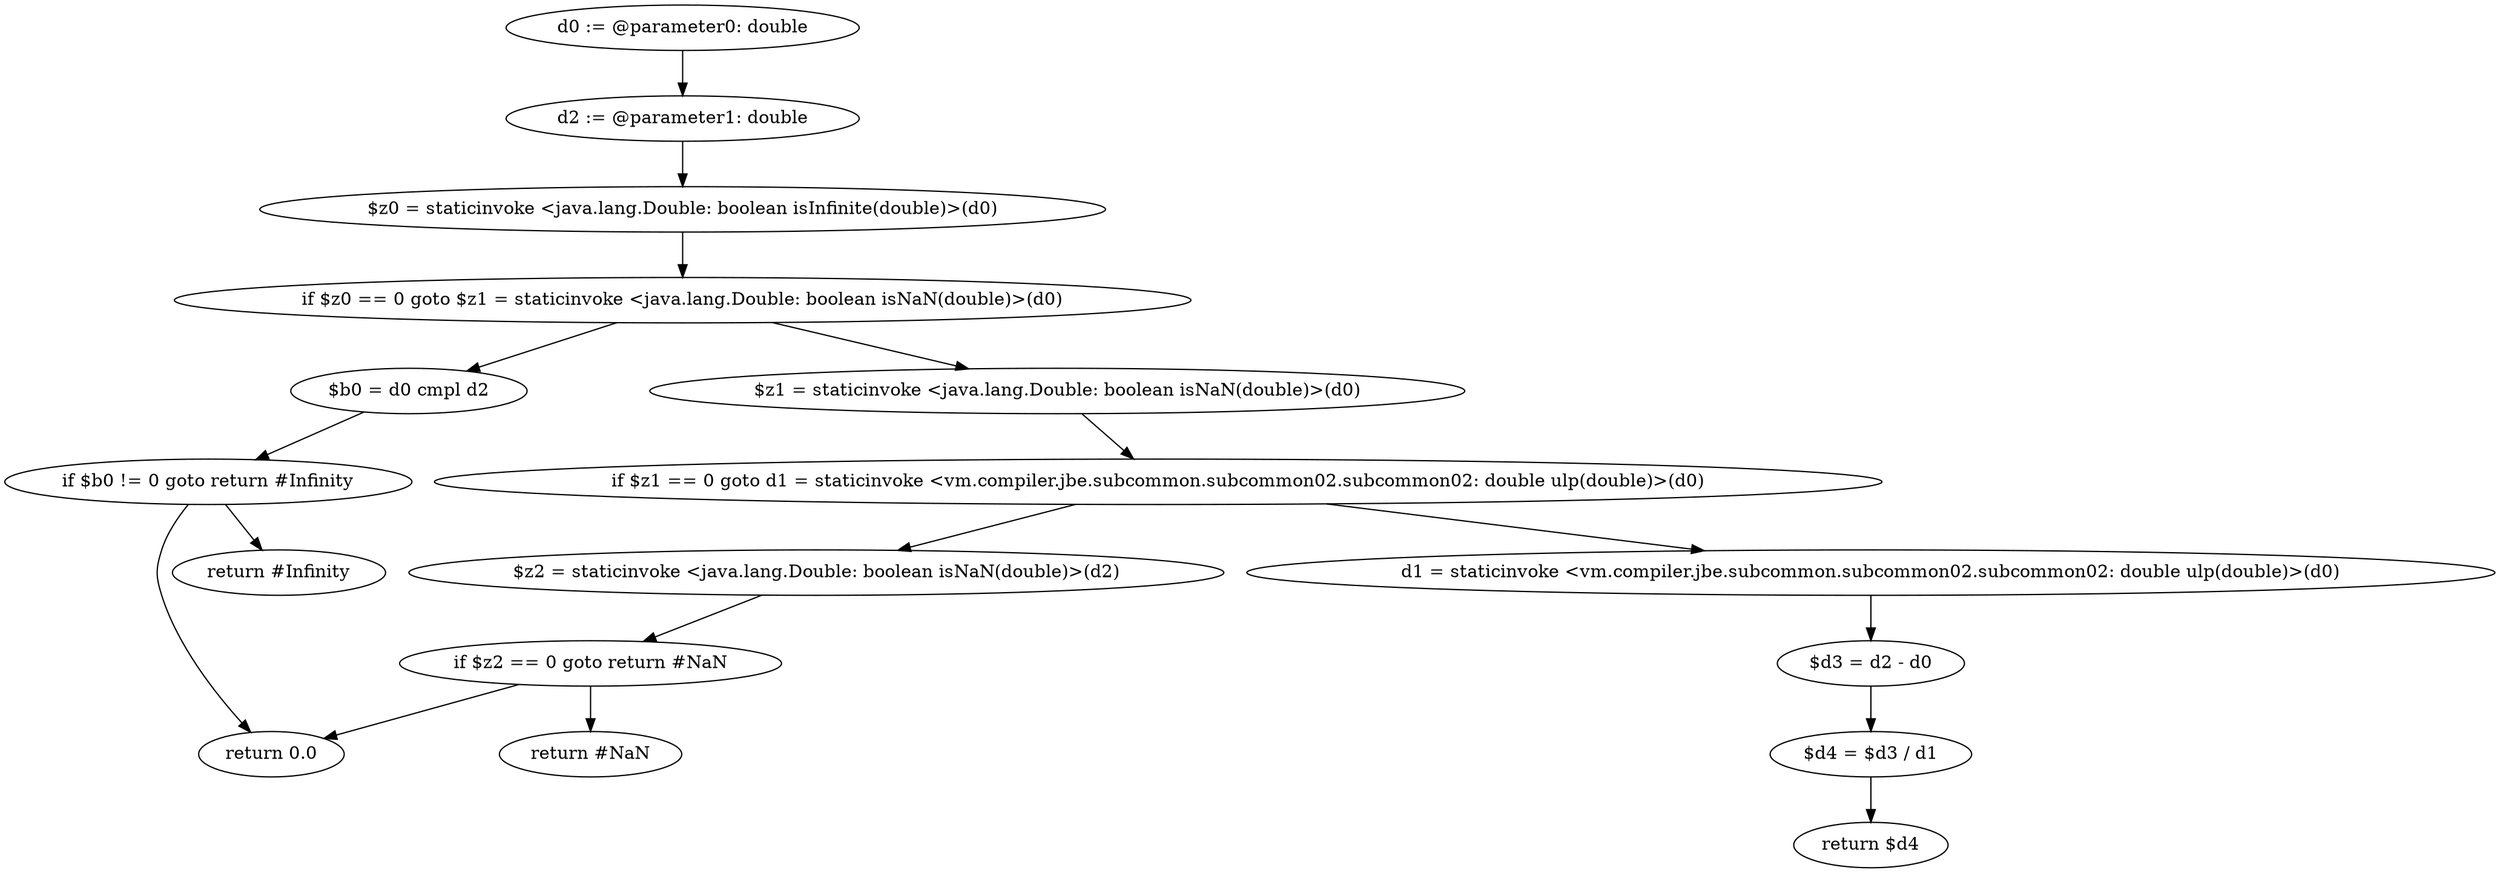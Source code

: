 digraph "unitGraph" {
    "d0 := @parameter0: double"
    "d2 := @parameter1: double"
    "$z0 = staticinvoke <java.lang.Double: boolean isInfinite(double)>(d0)"
    "if $z0 == 0 goto $z1 = staticinvoke <java.lang.Double: boolean isNaN(double)>(d0)"
    "$b0 = d0 cmpl d2"
    "if $b0 != 0 goto return #Infinity"
    "return 0.0"
    "return #Infinity"
    "$z1 = staticinvoke <java.lang.Double: boolean isNaN(double)>(d0)"
    "if $z1 == 0 goto d1 = staticinvoke <vm.compiler.jbe.subcommon.subcommon02.subcommon02: double ulp(double)>(d0)"
    "$z2 = staticinvoke <java.lang.Double: boolean isNaN(double)>(d2)"
    "if $z2 == 0 goto return #NaN"
    "return #NaN"
    "d1 = staticinvoke <vm.compiler.jbe.subcommon.subcommon02.subcommon02: double ulp(double)>(d0)"
    "$d3 = d2 - d0"
    "$d4 = $d3 / d1"
    "return $d4"
    "d0 := @parameter0: double"->"d2 := @parameter1: double";
    "d2 := @parameter1: double"->"$z0 = staticinvoke <java.lang.Double: boolean isInfinite(double)>(d0)";
    "$z0 = staticinvoke <java.lang.Double: boolean isInfinite(double)>(d0)"->"if $z0 == 0 goto $z1 = staticinvoke <java.lang.Double: boolean isNaN(double)>(d0)";
    "if $z0 == 0 goto $z1 = staticinvoke <java.lang.Double: boolean isNaN(double)>(d0)"->"$b0 = d0 cmpl d2";
    "if $z0 == 0 goto $z1 = staticinvoke <java.lang.Double: boolean isNaN(double)>(d0)"->"$z1 = staticinvoke <java.lang.Double: boolean isNaN(double)>(d0)";
    "$b0 = d0 cmpl d2"->"if $b0 != 0 goto return #Infinity";
    "if $b0 != 0 goto return #Infinity"->"return 0.0";
    "if $b0 != 0 goto return #Infinity"->"return #Infinity";
    "$z1 = staticinvoke <java.lang.Double: boolean isNaN(double)>(d0)"->"if $z1 == 0 goto d1 = staticinvoke <vm.compiler.jbe.subcommon.subcommon02.subcommon02: double ulp(double)>(d0)";
    "if $z1 == 0 goto d1 = staticinvoke <vm.compiler.jbe.subcommon.subcommon02.subcommon02: double ulp(double)>(d0)"->"$z2 = staticinvoke <java.lang.Double: boolean isNaN(double)>(d2)";
    "if $z1 == 0 goto d1 = staticinvoke <vm.compiler.jbe.subcommon.subcommon02.subcommon02: double ulp(double)>(d0)"->"d1 = staticinvoke <vm.compiler.jbe.subcommon.subcommon02.subcommon02: double ulp(double)>(d0)";
    "$z2 = staticinvoke <java.lang.Double: boolean isNaN(double)>(d2)"->"if $z2 == 0 goto return #NaN";
    "if $z2 == 0 goto return #NaN"->"return 0.0";
    "if $z2 == 0 goto return #NaN"->"return #NaN";
    "d1 = staticinvoke <vm.compiler.jbe.subcommon.subcommon02.subcommon02: double ulp(double)>(d0)"->"$d3 = d2 - d0";
    "$d3 = d2 - d0"->"$d4 = $d3 / d1";
    "$d4 = $d3 / d1"->"return $d4";
}
